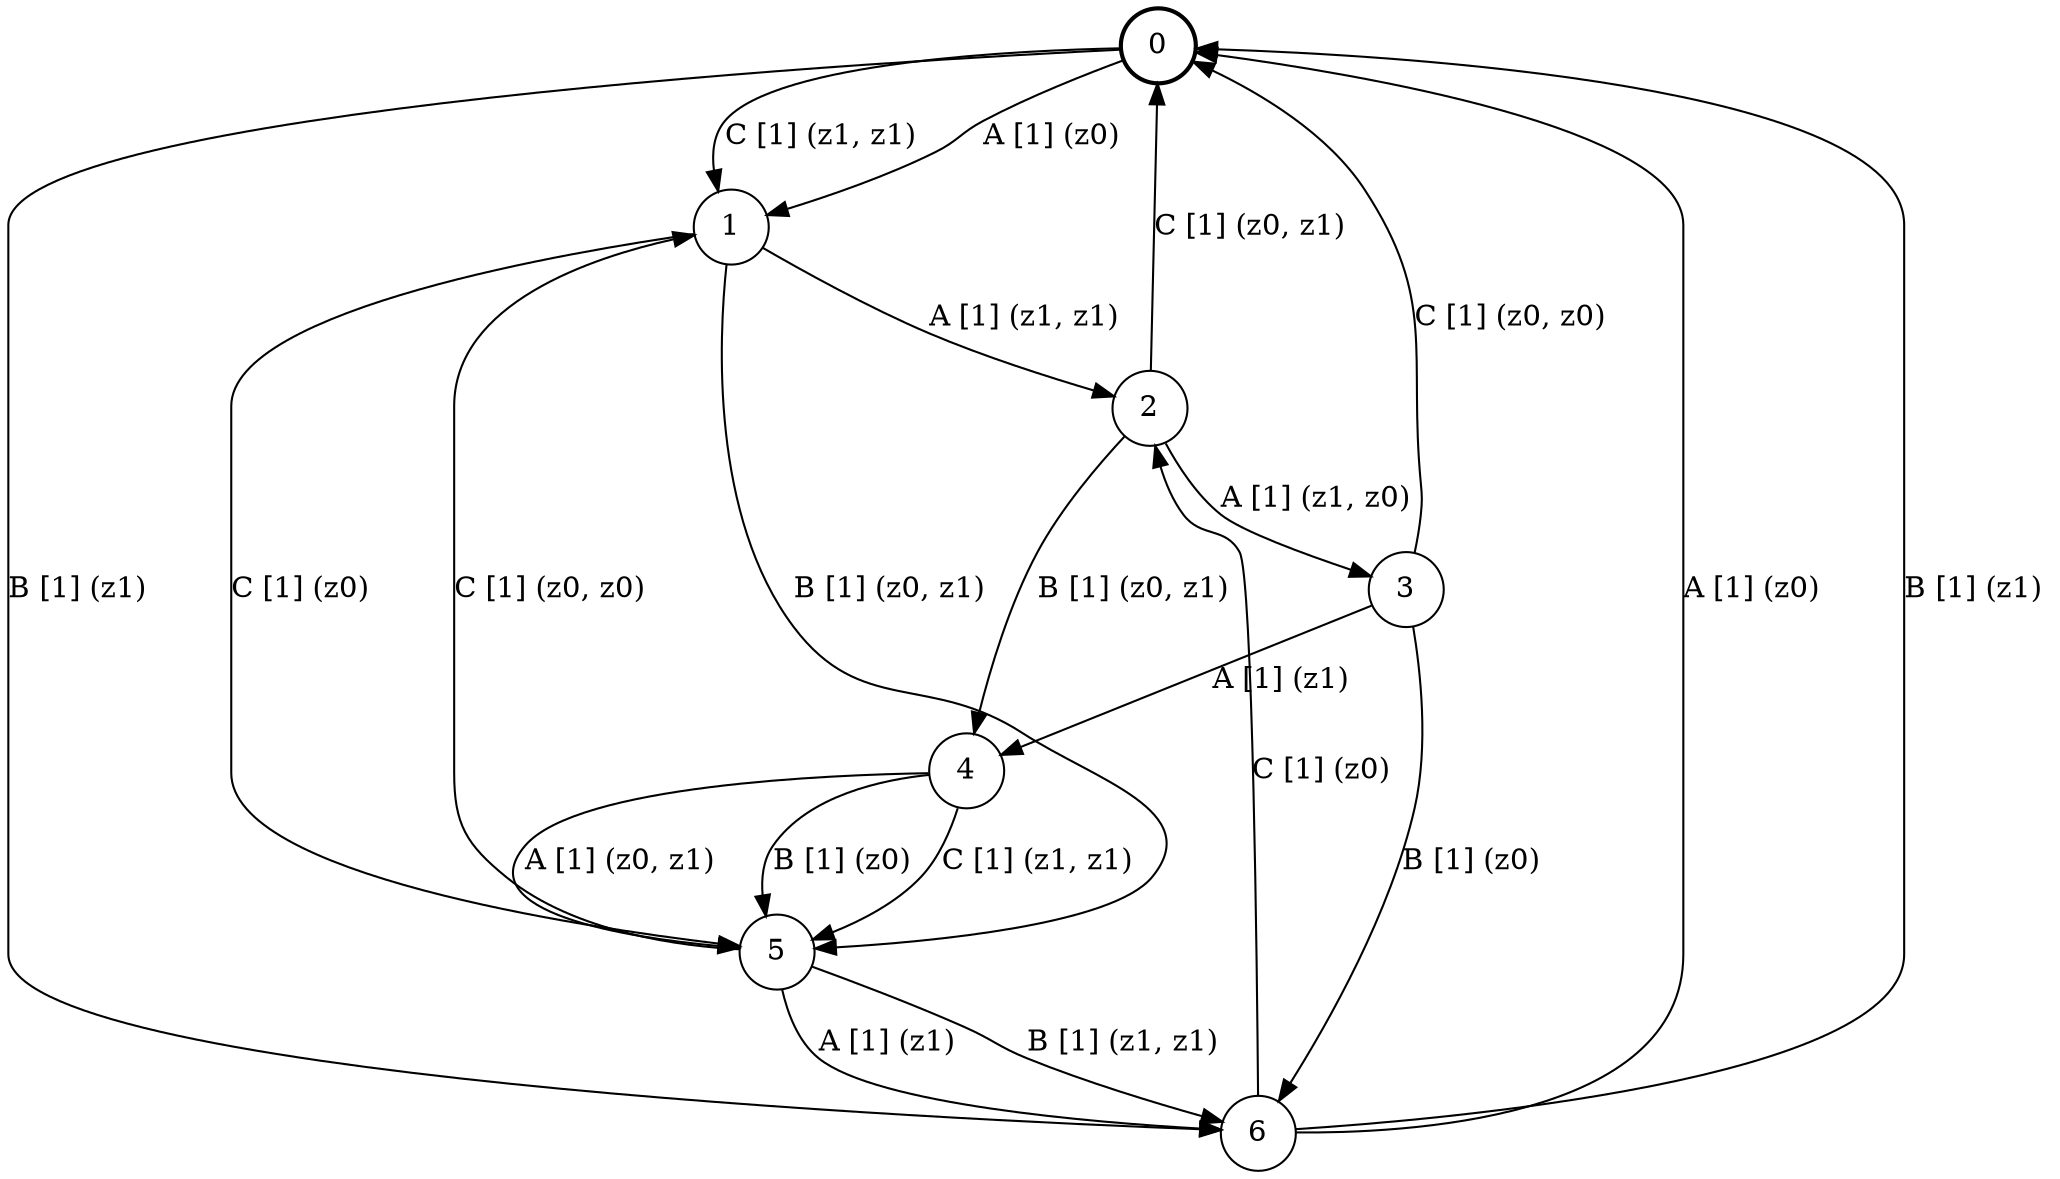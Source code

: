 # generated file, don't try to modify
# command: dot -Tpng <filename> > tree.png
digraph Automaton {
    node [shape = circle];
    0 [style = "bold"];
    0 -> 1 [label = "A [1] (z0) "];
    0 -> 6 [label = "B [1] (z1) "];
    0 -> 1 [label = "C [1] (z1, z1) "];
    1 -> 2 [label = "A [1] (z1, z1) "];
    1 -> 5 [label = "B [1] (z0, z1) "];
    1 -> 5 [label = "C [1] (z0) "];
    2 -> 3 [label = "A [1] (z1, z0) "];
    2 -> 4 [label = "B [1] (z0, z1) "];
    2 -> 0 [label = "C [1] (z0, z1) "];
    3 -> 4 [label = "A [1] (z1) "];
    3 -> 6 [label = "B [1] (z0) "];
    3 -> 0 [label = "C [1] (z0, z0) "];
    4 -> 5 [label = "A [1] (z0, z1) "];
    4 -> 5 [label = "B [1] (z0) "];
    4 -> 5 [label = "C [1] (z1, z1) "];
    5 -> 6 [label = "A [1] (z1) "];
    5 -> 6 [label = "B [1] (z1, z1) "];
    5 -> 1 [label = "C [1] (z0, z0) "];
    6 -> 0 [label = "A [1] (z0) "];
    6 -> 0 [label = "B [1] (z1) "];
    6 -> 2 [label = "C [1] (z0) "];
}
